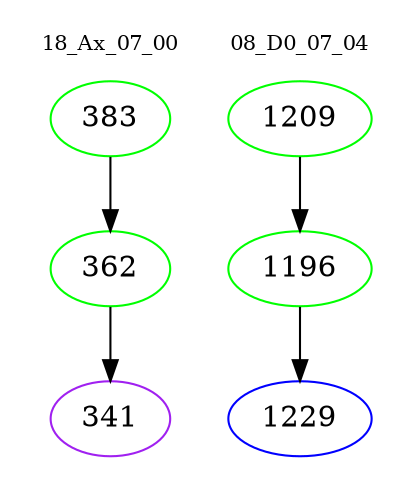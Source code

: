 digraph{
subgraph cluster_0 {
color = white
label = "18_Ax_07_00";
fontsize=10;
T0_383 [label="383", color="green"]
T0_383 -> T0_362 [color="black"]
T0_362 [label="362", color="green"]
T0_362 -> T0_341 [color="black"]
T0_341 [label="341", color="purple"]
}
subgraph cluster_1 {
color = white
label = "08_D0_07_04";
fontsize=10;
T1_1209 [label="1209", color="green"]
T1_1209 -> T1_1196 [color="black"]
T1_1196 [label="1196", color="green"]
T1_1196 -> T1_1229 [color="black"]
T1_1229 [label="1229", color="blue"]
}
}
